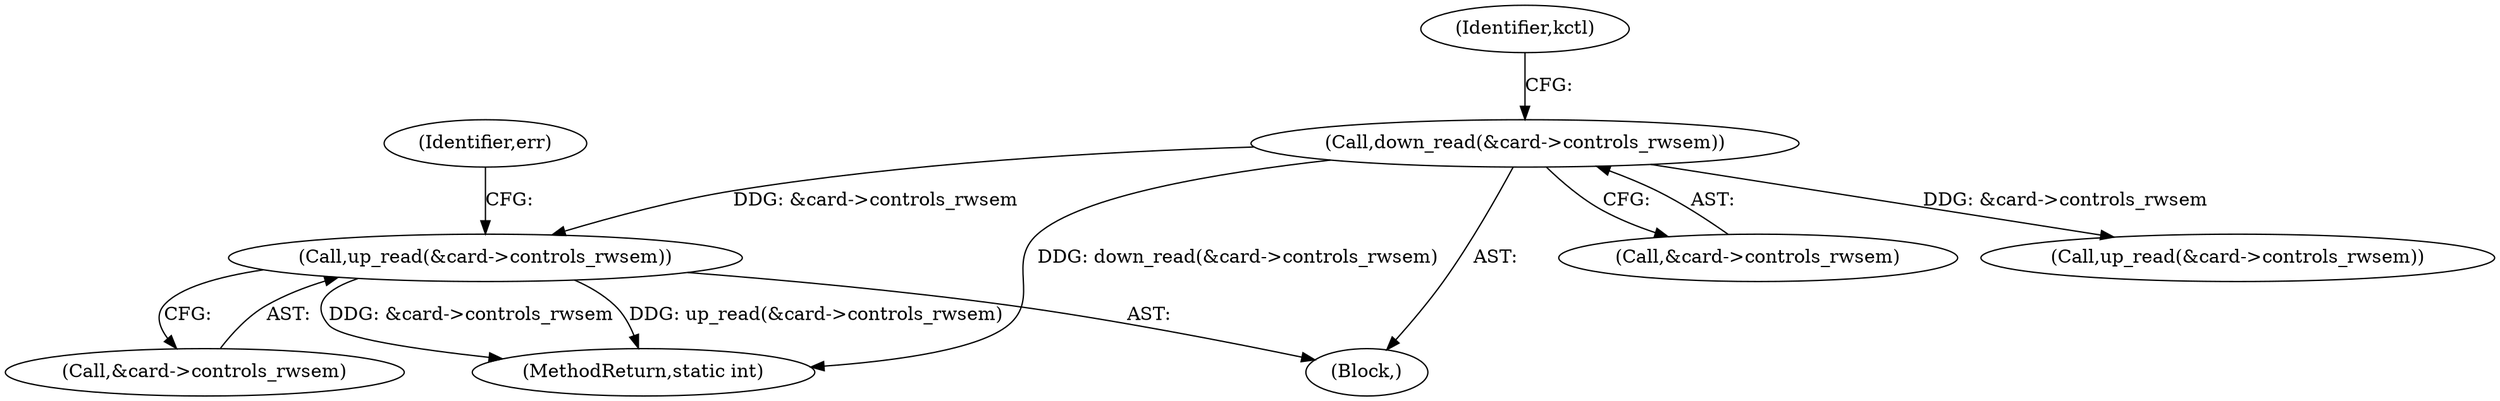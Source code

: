 digraph "0_linux_fd9f26e4eca5d08a27d12c0933fceef76ed9663d_2@API" {
"1000346" [label="(Call,up_read(&card->controls_rwsem))"];
"1000141" [label="(Call,down_read(&card->controls_rwsem))"];
"1000347" [label="(Call,&card->controls_rwsem)"];
"1000353" [label="(MethodReturn,static int)"];
"1000346" [label="(Call,up_read(&card->controls_rwsem))"];
"1000141" [label="(Call,down_read(&card->controls_rwsem))"];
"1000104" [label="(Block,)"];
"1000142" [label="(Call,&card->controls_rwsem)"];
"1000147" [label="(Identifier,kctl)"];
"1000282" [label="(Call,up_read(&card->controls_rwsem))"];
"1000352" [label="(Identifier,err)"];
"1000346" -> "1000104"  [label="AST: "];
"1000346" -> "1000347"  [label="CFG: "];
"1000347" -> "1000346"  [label="AST: "];
"1000352" -> "1000346"  [label="CFG: "];
"1000346" -> "1000353"  [label="DDG: &card->controls_rwsem"];
"1000346" -> "1000353"  [label="DDG: up_read(&card->controls_rwsem)"];
"1000141" -> "1000346"  [label="DDG: &card->controls_rwsem"];
"1000141" -> "1000104"  [label="AST: "];
"1000141" -> "1000142"  [label="CFG: "];
"1000142" -> "1000141"  [label="AST: "];
"1000147" -> "1000141"  [label="CFG: "];
"1000141" -> "1000353"  [label="DDG: down_read(&card->controls_rwsem)"];
"1000141" -> "1000282"  [label="DDG: &card->controls_rwsem"];
}
